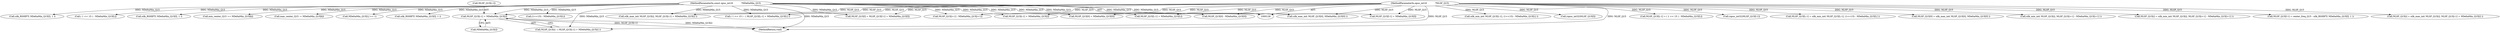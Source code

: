 digraph "0_Android_0d052d64480a30e83fcdda80f4774624e044beb7@pointer" {
"1000189" [label="(Call,NLSF_Q15[i-1] + NDeltaMin_Q15[i])"];
"1000127" [label="(MethodParameterIn,opus_int16            *NLSF_Q15)"];
"1000128" [label="(MethodParameterIn,const opus_int16            *NDeltaMin_Q15)"];
"1000259" [label="(Call,NLSF_Q15[L-1] = ( 1 << 15 ) - NDeltaMin_Q15[L])"];
"1000265" [label="(Call,( 1 << 15 ) - NDeltaMin_Q15[L])"];
"1000409" [label="(Call,silk_max_int( NLSF_Q15[i], NLSF_Q15[i-1] + NDeltaMin_Q15[i] ))"];
"1000127" [label="(MethodParameterIn,opus_int16            *NLSF_Q15)"];
"1000185" [label="(Call,NLSF_Q15[i] - ( NLSF_Q15[i-1] + NDeltaMin_Q15[i] ))"];
"1000333" [label="(Call,(opus_int32)NLSF_Q15[I-1])"];
"1000128" [label="(MethodParameterIn,const opus_int16            *NDeltaMin_Q15)"];
"1000422" [label="(Call,NLSF_Q15[L-1] = silk_min_int( NLSF_Q15[L-1], (1<<15) - NDeltaMin_Q15[L] ))"];
"1000356" [label="(Call,silk_RSHIFT( NDeltaMin_Q15[I], 1 ))"];
"1000287" [label="(Call,min_center_Q15 += NDeltaMin_Q15[k])"];
"1000385" [label="(Call,NLSF_Q15[0] = silk_max_int( NLSF_Q15[0], NDeltaMin_Q15[0] ))"];
"1000190" [label="(Call,NLSF_Q15[i-1])"];
"1000195" [label="(Call,NDeltaMin_Q15[i])"];
"1000456" [label="(Call,silk_min_int( NLSF_Q15[i], NLSF_Q15[i+1] - NDeltaMin_Q15[i+1] ))"];
"1000365" [label="(Call,NLSF_Q15[I-1] + NDeltaMin_Q15[I])"];
"1000452" [label="(Call,NLSF_Q15[i] = silk_min_int( NLSF_Q15[i], NLSF_Q15[i+1] - NDeltaMin_Q15[i+1] ))"];
"1000348" [label="(Call,NLSF_Q15[I-1] = center_freq_Q15 - silk_RSHIFT( NDeltaMin_Q15[I], 1 ))"];
"1000405" [label="(Call,NLSF_Q15[i] = silk_max_int( NLSF_Q15[i], NLSF_Q15[i-1] + NDeltaMin_Q15[i] ))"];
"1000428" [label="(Call,silk_min_int( NLSF_Q15[L-1], (1<<15) - NDeltaMin_Q15[L] ))"];
"1000361" [label="(Call,NLSF_Q15[I] = NLSF_Q15[I-1] + NDeltaMin_Q15[I])"];
"1000189" [label="(Call,NLSF_Q15[i-1] + NDeltaMin_Q15[i])"];
"1000246" [label="(Call,NLSF_Q15[0] = NDeltaMin_Q15[0])"];
"1000321" [label="(Call,silk_RSHIFT( NDeltaMin_Q15[I], 1 ))"];
"1000161" [label="(Call,NLSF_Q15[0] - NDeltaMin_Q15[0])"];
"1000389" [label="(Call,silk_max_int( NLSF_Q15[0], NDeltaMin_Q15[0] ))"];
"1000340" [label="(Call,(opus_int32)NLSF_Q15[I])"];
"1000211" [label="(Call,( 1 << 15 ) - ( NLSF_Q15[L-1] + NDeltaMin_Q15[L] ))"];
"1000460" [label="(Call,NLSF_Q15[i+1] - NDeltaMin_Q15[i+1])"];
"1000314" [label="(Call,max_center_Q15 -= NDeltaMin_Q15[k])"];
"1000144" [label="(Call,NDeltaMin_Q15[L] >= 1)"];
"1000294" [label="(Call,silk_RSHIFT( NDeltaMin_Q15[I], 1 ))"];
"1000434" [label="(Call,(1<<15) - NDeltaMin_Q15[L])"];
"1000413" [label="(Call,NLSF_Q15[i-1] + NDeltaMin_Q15[i])"];
"1000215" [label="(Call,NLSF_Q15[L-1] + NDeltaMin_Q15[L])"];
"1000471" [label="(MethodReturn,void)"];
"1000189" -> "1000185"  [label="AST: "];
"1000189" -> "1000195"  [label="CFG: "];
"1000190" -> "1000189"  [label="AST: "];
"1000195" -> "1000189"  [label="AST: "];
"1000185" -> "1000189"  [label="CFG: "];
"1000189" -> "1000471"  [label="DDG: NLSF_Q15[i-1]"];
"1000189" -> "1000471"  [label="DDG: NDeltaMin_Q15[i]"];
"1000127" -> "1000189"  [label="DDG: NLSF_Q15"];
"1000128" -> "1000189"  [label="DDG: NDeltaMin_Q15"];
"1000127" -> "1000126"  [label="AST: "];
"1000127" -> "1000471"  [label="DDG: NLSF_Q15"];
"1000127" -> "1000161"  [label="DDG: NLSF_Q15"];
"1000127" -> "1000185"  [label="DDG: NLSF_Q15"];
"1000127" -> "1000211"  [label="DDG: NLSF_Q15"];
"1000127" -> "1000215"  [label="DDG: NLSF_Q15"];
"1000127" -> "1000246"  [label="DDG: NLSF_Q15"];
"1000127" -> "1000259"  [label="DDG: NLSF_Q15"];
"1000127" -> "1000333"  [label="DDG: NLSF_Q15"];
"1000127" -> "1000340"  [label="DDG: NLSF_Q15"];
"1000127" -> "1000348"  [label="DDG: NLSF_Q15"];
"1000127" -> "1000361"  [label="DDG: NLSF_Q15"];
"1000127" -> "1000365"  [label="DDG: NLSF_Q15"];
"1000127" -> "1000385"  [label="DDG: NLSF_Q15"];
"1000127" -> "1000389"  [label="DDG: NLSF_Q15"];
"1000127" -> "1000405"  [label="DDG: NLSF_Q15"];
"1000127" -> "1000409"  [label="DDG: NLSF_Q15"];
"1000127" -> "1000413"  [label="DDG: NLSF_Q15"];
"1000127" -> "1000422"  [label="DDG: NLSF_Q15"];
"1000127" -> "1000428"  [label="DDG: NLSF_Q15"];
"1000127" -> "1000452"  [label="DDG: NLSF_Q15"];
"1000127" -> "1000456"  [label="DDG: NLSF_Q15"];
"1000127" -> "1000460"  [label="DDG: NLSF_Q15"];
"1000128" -> "1000126"  [label="AST: "];
"1000128" -> "1000471"  [label="DDG: NDeltaMin_Q15"];
"1000128" -> "1000144"  [label="DDG: NDeltaMin_Q15"];
"1000128" -> "1000161"  [label="DDG: NDeltaMin_Q15"];
"1000128" -> "1000185"  [label="DDG: NDeltaMin_Q15"];
"1000128" -> "1000211"  [label="DDG: NDeltaMin_Q15"];
"1000128" -> "1000215"  [label="DDG: NDeltaMin_Q15"];
"1000128" -> "1000246"  [label="DDG: NDeltaMin_Q15"];
"1000128" -> "1000265"  [label="DDG: NDeltaMin_Q15"];
"1000128" -> "1000287"  [label="DDG: NDeltaMin_Q15"];
"1000128" -> "1000294"  [label="DDG: NDeltaMin_Q15"];
"1000128" -> "1000314"  [label="DDG: NDeltaMin_Q15"];
"1000128" -> "1000321"  [label="DDG: NDeltaMin_Q15"];
"1000128" -> "1000356"  [label="DDG: NDeltaMin_Q15"];
"1000128" -> "1000361"  [label="DDG: NDeltaMin_Q15"];
"1000128" -> "1000365"  [label="DDG: NDeltaMin_Q15"];
"1000128" -> "1000389"  [label="DDG: NDeltaMin_Q15"];
"1000128" -> "1000409"  [label="DDG: NDeltaMin_Q15"];
"1000128" -> "1000413"  [label="DDG: NDeltaMin_Q15"];
"1000128" -> "1000434"  [label="DDG: NDeltaMin_Q15"];
"1000128" -> "1000460"  [label="DDG: NDeltaMin_Q15"];
}
